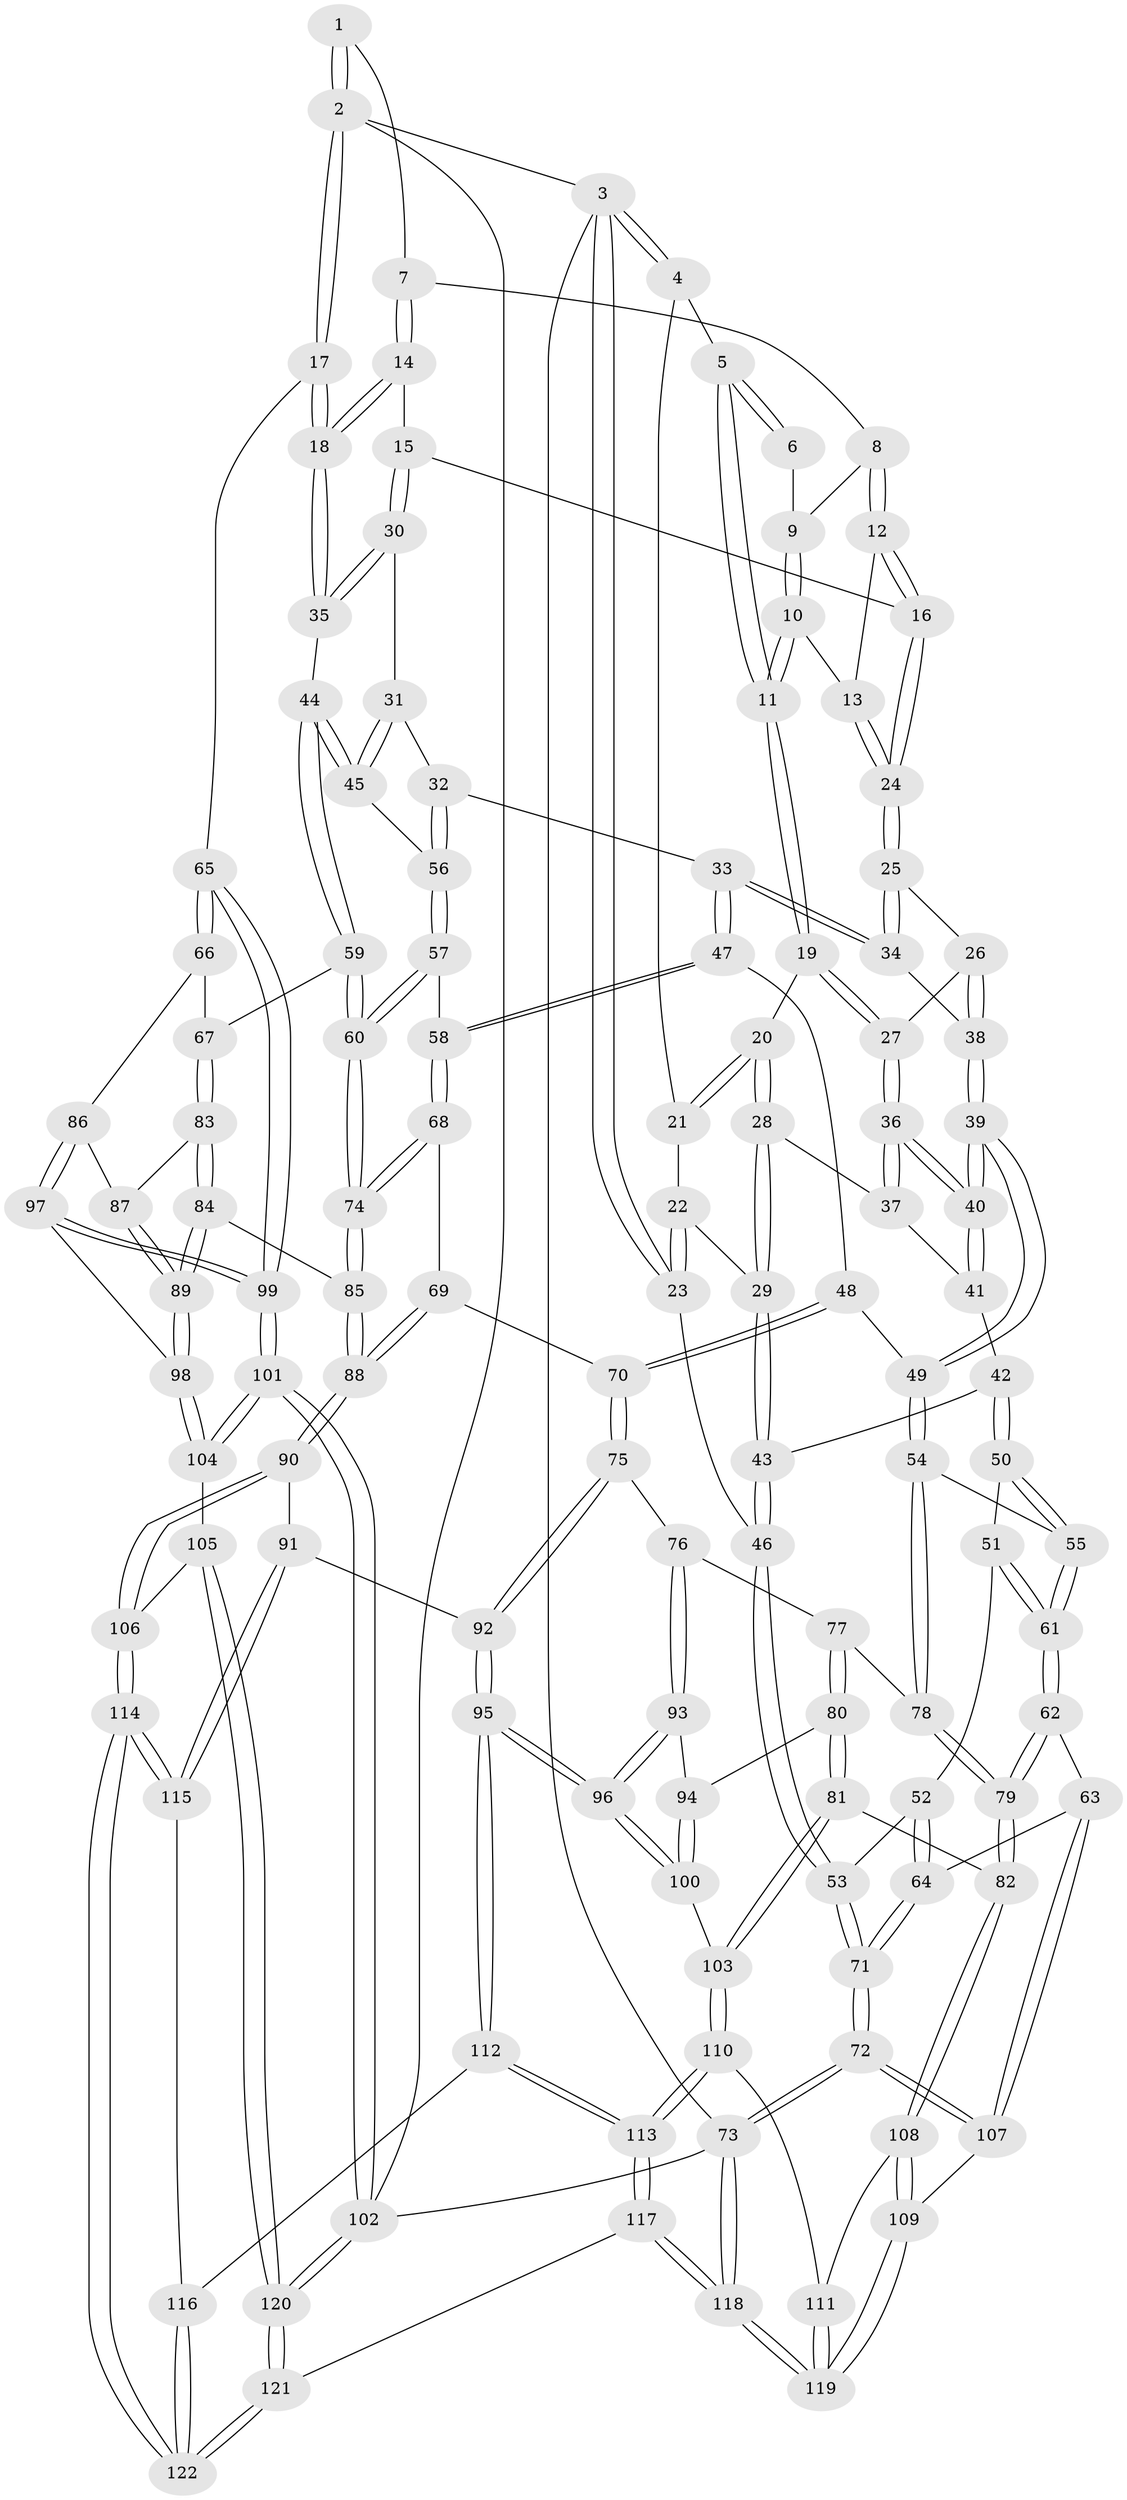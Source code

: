 // Generated by graph-tools (version 1.1) at 2025/00/03/09/25 05:00:02]
// undirected, 122 vertices, 302 edges
graph export_dot {
graph [start="1"]
  node [color=gray90,style=filled];
  1 [pos="+0.7189722827974782+0"];
  2 [pos="+1+0"];
  3 [pos="+0+0"];
  4 [pos="+0.015164084201423737+0"];
  5 [pos="+0.10743189331271664+0"];
  6 [pos="+0.3977159478179695+0"];
  7 [pos="+0.703063847128819+0.07147416473466628"];
  8 [pos="+0.686505586138618+0.07728658460410542"];
  9 [pos="+0.41024576967994203+0"];
  10 [pos="+0.4623804331503099+0.0650649682726835"];
  11 [pos="+0.27970825381145215+0.18385753904347196"];
  12 [pos="+0.6485386408460235+0.0996562873469269"];
  13 [pos="+0.4912535866618168+0.12121152630791573"];
  14 [pos="+0.7823761098857219+0.12939368648295713"];
  15 [pos="+0.675833746739994+0.23909867137105992"];
  16 [pos="+0.6529014828257846+0.22750226779122398"];
  17 [pos="+1+0.2044820117608191"];
  18 [pos="+1+0.20450378131548602"];
  19 [pos="+0.2810133709408454+0.24465224604460925"];
  20 [pos="+0.2575795800951542+0.24628800702480655"];
  21 [pos="+0.12931758493404644+0.18796978015958773"];
  22 [pos="+0.10840460506646217+0.23186154695061367"];
  23 [pos="+0+0.10111532984986903"];
  24 [pos="+0.4903923923669708+0.22360524359370015"];
  25 [pos="+0.4856818072846833+0.233964372546553"];
  26 [pos="+0.40164751687552397+0.25195971058685995"];
  27 [pos="+0.294206697954303+0.25664897852815505"];
  28 [pos="+0.16220601050969208+0.3064852017971121"];
  29 [pos="+0.0918786535677187+0.32376207043943056"];
  30 [pos="+0.6829427295851078+0.25689520731623944"];
  31 [pos="+0.6684626312928992+0.3411271195238106"];
  32 [pos="+0.5802028742719636+0.3768200924982154"];
  33 [pos="+0.5484512787894079+0.38193560930267256"];
  34 [pos="+0.5056443316191436+0.3047424824330814"];
  35 [pos="+1+0.32466900030133244"];
  36 [pos="+0.28564063452237604+0.38068619265168097"];
  37 [pos="+0.21805687575890884+0.3611895031586943"];
  38 [pos="+0.371222910932757+0.39830743340253333"];
  39 [pos="+0.3122757066654951+0.4706958157305298"];
  40 [pos="+0.30302224458954924+0.45052916937655735"];
  41 [pos="+0.13428225651517617+0.3852531966419849"];
  42 [pos="+0.11106464026284216+0.3825283845035913"];
  43 [pos="+0.09083835785467066+0.3249224038557195"];
  44 [pos="+0.8818861944344941+0.42976653304059925"];
  45 [pos="+0.8402940078316035+0.4351035630913737"];
  46 [pos="+0+0.28889824013180626"];
  47 [pos="+0.5352354059428558+0.4292406277250718"];
  48 [pos="+0.45991589583637554+0.5054942879393536"];
  49 [pos="+0.31481775196640566+0.4880792923647928"];
  50 [pos="+0.0999083099669325+0.4644614705591451"];
  51 [pos="+0.05652414059859544+0.5100012251899121"];
  52 [pos="+0.04950236110108707+0.5114171680457741"];
  53 [pos="+0+0.4940396171102061"];
  54 [pos="+0.3141868440062629+0.48885583180817666"];
  55 [pos="+0.29312973560425+0.5004292545992965"];
  56 [pos="+0.740068691207155+0.4914567423279691"];
  57 [pos="+0.7036032251722807+0.5243118486184828"];
  58 [pos="+0.6672509345694476+0.5419812127789688"];
  59 [pos="+0.8761564226937077+0.5473969963132402"];
  60 [pos="+0.7803556661080221+0.6587187472302398"];
  61 [pos="+0.18334985532118522+0.634365360573454"];
  62 [pos="+0.17333160870178202+0.725640717835736"];
  63 [pos="+0.14742985025163746+0.7324542761572422"];
  64 [pos="+0.047668591857734914+0.7047594587679025"];
  65 [pos="+1+0.5594529937886391"];
  66 [pos="+0.961251011573807+0.6421926805242922"];
  67 [pos="+0.9115010472609703+0.6221357258043769"];
  68 [pos="+0.6454379726916724+0.5838407220713467"];
  69 [pos="+0.5759358422516568+0.6278607675968324"];
  70 [pos="+0.5129982567496801+0.629782112013981"];
  71 [pos="+0+0.709241909599509"];
  72 [pos="+0+1"];
  73 [pos="+0+1"];
  74 [pos="+0.7579462640815244+0.721808292885408"];
  75 [pos="+0.4991248741332382+0.6521661647124349"];
  76 [pos="+0.480961013866115+0.6634529902513293"];
  77 [pos="+0.3469434421842585+0.6187596521978497"];
  78 [pos="+0.3462865263669568+0.6175886360994554"];
  79 [pos="+0.18300741815269508+0.7317753317225413"];
  80 [pos="+0.3494925217057316+0.7366181125801442"];
  81 [pos="+0.2741431925957183+0.7898487982177691"];
  82 [pos="+0.25960523458434065+0.792151544154541"];
  83 [pos="+0.8985008689790479+0.6674506297648248"];
  84 [pos="+0.7937800467604235+0.7529099013782484"];
  85 [pos="+0.7583099739860552+0.729191059103772"];
  86 [pos="+0.9876803035973574+0.7303755863900654"];
  87 [pos="+0.9261405286183124+0.7089249065097194"];
  88 [pos="+0.6671440888910589+0.7657926364064009"];
  89 [pos="+0.8389011297023552+0.813157385982797"];
  90 [pos="+0.611992611719143+0.8327499808070106"];
  91 [pos="+0.6052858027463085+0.8369689588760298"];
  92 [pos="+0.5815321154418194+0.83851189798486"];
  93 [pos="+0.43493549562844736+0.7143011348236947"];
  94 [pos="+0.4084985517758505+0.7272541409772645"];
  95 [pos="+0.5303278953325267+0.8647190350242265"];
  96 [pos="+0.5285204248439163+0.8643021923525023"];
  97 [pos="+1+0.75793403775881"];
  98 [pos="+0.8476044049444321+0.8295922765366271"];
  99 [pos="+1+0.8096879837189216"];
  100 [pos="+0.4493165462102948+0.8659923268555987"];
  101 [pos="+1+0.905793787316111"];
  102 [pos="+1+1"];
  103 [pos="+0.4203203185139541+0.874686417670916"];
  104 [pos="+0.8484546744933825+0.8636447343835871"];
  105 [pos="+0.840025748189277+0.8917585999278703"];
  106 [pos="+0.7886269638545524+0.9072935156694539"];
  107 [pos="+0.043374672652118966+0.9009052216767427"];
  108 [pos="+0.24070786255952312+0.9240498950713791"];
  109 [pos="+0.22338919722581937+0.9614649773193145"];
  110 [pos="+0.395871877333709+0.9324350794596746"];
  111 [pos="+0.3850281207711792+0.9359556059376231"];
  112 [pos="+0.5231233820976469+0.9573953585034782"];
  113 [pos="+0.47390215870235647+1"];
  114 [pos="+0.7174782047792418+0.9699819729654614"];
  115 [pos="+0.6390017421315405+0.912857731851007"];
  116 [pos="+0.6194306784234853+0.9865581045821931"];
  117 [pos="+0.462119772443123+1"];
  118 [pos="+0.23968418916698286+1"];
  119 [pos="+0.2402168610461368+1"];
  120 [pos="+1+1"];
  121 [pos="+0.6851516180729477+1"];
  122 [pos="+0.6821606093197639+1"];
  1 -- 2;
  1 -- 2;
  1 -- 7;
  2 -- 3;
  2 -- 17;
  2 -- 17;
  2 -- 102;
  3 -- 4;
  3 -- 4;
  3 -- 23;
  3 -- 23;
  3 -- 73;
  4 -- 5;
  4 -- 21;
  5 -- 6;
  5 -- 6;
  5 -- 11;
  5 -- 11;
  6 -- 9;
  7 -- 8;
  7 -- 14;
  7 -- 14;
  8 -- 9;
  8 -- 12;
  8 -- 12;
  9 -- 10;
  9 -- 10;
  10 -- 11;
  10 -- 11;
  10 -- 13;
  11 -- 19;
  11 -- 19;
  12 -- 13;
  12 -- 16;
  12 -- 16;
  13 -- 24;
  13 -- 24;
  14 -- 15;
  14 -- 18;
  14 -- 18;
  15 -- 16;
  15 -- 30;
  15 -- 30;
  16 -- 24;
  16 -- 24;
  17 -- 18;
  17 -- 18;
  17 -- 65;
  18 -- 35;
  18 -- 35;
  19 -- 20;
  19 -- 27;
  19 -- 27;
  20 -- 21;
  20 -- 21;
  20 -- 28;
  20 -- 28;
  21 -- 22;
  22 -- 23;
  22 -- 23;
  22 -- 29;
  23 -- 46;
  24 -- 25;
  24 -- 25;
  25 -- 26;
  25 -- 34;
  25 -- 34;
  26 -- 27;
  26 -- 38;
  26 -- 38;
  27 -- 36;
  27 -- 36;
  28 -- 29;
  28 -- 29;
  28 -- 37;
  29 -- 43;
  29 -- 43;
  30 -- 31;
  30 -- 35;
  30 -- 35;
  31 -- 32;
  31 -- 45;
  31 -- 45;
  32 -- 33;
  32 -- 56;
  32 -- 56;
  33 -- 34;
  33 -- 34;
  33 -- 47;
  33 -- 47;
  34 -- 38;
  35 -- 44;
  36 -- 37;
  36 -- 37;
  36 -- 40;
  36 -- 40;
  37 -- 41;
  38 -- 39;
  38 -- 39;
  39 -- 40;
  39 -- 40;
  39 -- 49;
  39 -- 49;
  40 -- 41;
  40 -- 41;
  41 -- 42;
  42 -- 43;
  42 -- 50;
  42 -- 50;
  43 -- 46;
  43 -- 46;
  44 -- 45;
  44 -- 45;
  44 -- 59;
  44 -- 59;
  45 -- 56;
  46 -- 53;
  46 -- 53;
  47 -- 48;
  47 -- 58;
  47 -- 58;
  48 -- 49;
  48 -- 70;
  48 -- 70;
  49 -- 54;
  49 -- 54;
  50 -- 51;
  50 -- 55;
  50 -- 55;
  51 -- 52;
  51 -- 61;
  51 -- 61;
  52 -- 53;
  52 -- 64;
  52 -- 64;
  53 -- 71;
  53 -- 71;
  54 -- 55;
  54 -- 78;
  54 -- 78;
  55 -- 61;
  55 -- 61;
  56 -- 57;
  56 -- 57;
  57 -- 58;
  57 -- 60;
  57 -- 60;
  58 -- 68;
  58 -- 68;
  59 -- 60;
  59 -- 60;
  59 -- 67;
  60 -- 74;
  60 -- 74;
  61 -- 62;
  61 -- 62;
  62 -- 63;
  62 -- 79;
  62 -- 79;
  63 -- 64;
  63 -- 107;
  63 -- 107;
  64 -- 71;
  64 -- 71;
  65 -- 66;
  65 -- 66;
  65 -- 99;
  65 -- 99;
  66 -- 67;
  66 -- 86;
  67 -- 83;
  67 -- 83;
  68 -- 69;
  68 -- 74;
  68 -- 74;
  69 -- 70;
  69 -- 88;
  69 -- 88;
  70 -- 75;
  70 -- 75;
  71 -- 72;
  71 -- 72;
  72 -- 73;
  72 -- 73;
  72 -- 107;
  72 -- 107;
  73 -- 118;
  73 -- 118;
  73 -- 102;
  74 -- 85;
  74 -- 85;
  75 -- 76;
  75 -- 92;
  75 -- 92;
  76 -- 77;
  76 -- 93;
  76 -- 93;
  77 -- 78;
  77 -- 80;
  77 -- 80;
  78 -- 79;
  78 -- 79;
  79 -- 82;
  79 -- 82;
  80 -- 81;
  80 -- 81;
  80 -- 94;
  81 -- 82;
  81 -- 103;
  81 -- 103;
  82 -- 108;
  82 -- 108;
  83 -- 84;
  83 -- 84;
  83 -- 87;
  84 -- 85;
  84 -- 89;
  84 -- 89;
  85 -- 88;
  85 -- 88;
  86 -- 87;
  86 -- 97;
  86 -- 97;
  87 -- 89;
  87 -- 89;
  88 -- 90;
  88 -- 90;
  89 -- 98;
  89 -- 98;
  90 -- 91;
  90 -- 106;
  90 -- 106;
  91 -- 92;
  91 -- 115;
  91 -- 115;
  92 -- 95;
  92 -- 95;
  93 -- 94;
  93 -- 96;
  93 -- 96;
  94 -- 100;
  94 -- 100;
  95 -- 96;
  95 -- 96;
  95 -- 112;
  95 -- 112;
  96 -- 100;
  96 -- 100;
  97 -- 98;
  97 -- 99;
  97 -- 99;
  98 -- 104;
  98 -- 104;
  99 -- 101;
  99 -- 101;
  100 -- 103;
  101 -- 102;
  101 -- 102;
  101 -- 104;
  101 -- 104;
  102 -- 120;
  102 -- 120;
  103 -- 110;
  103 -- 110;
  104 -- 105;
  105 -- 106;
  105 -- 120;
  105 -- 120;
  106 -- 114;
  106 -- 114;
  107 -- 109;
  108 -- 109;
  108 -- 109;
  108 -- 111;
  109 -- 119;
  109 -- 119;
  110 -- 111;
  110 -- 113;
  110 -- 113;
  111 -- 119;
  111 -- 119;
  112 -- 113;
  112 -- 113;
  112 -- 116;
  113 -- 117;
  113 -- 117;
  114 -- 115;
  114 -- 115;
  114 -- 122;
  114 -- 122;
  115 -- 116;
  116 -- 122;
  116 -- 122;
  117 -- 118;
  117 -- 118;
  117 -- 121;
  118 -- 119;
  118 -- 119;
  120 -- 121;
  120 -- 121;
  121 -- 122;
  121 -- 122;
}
